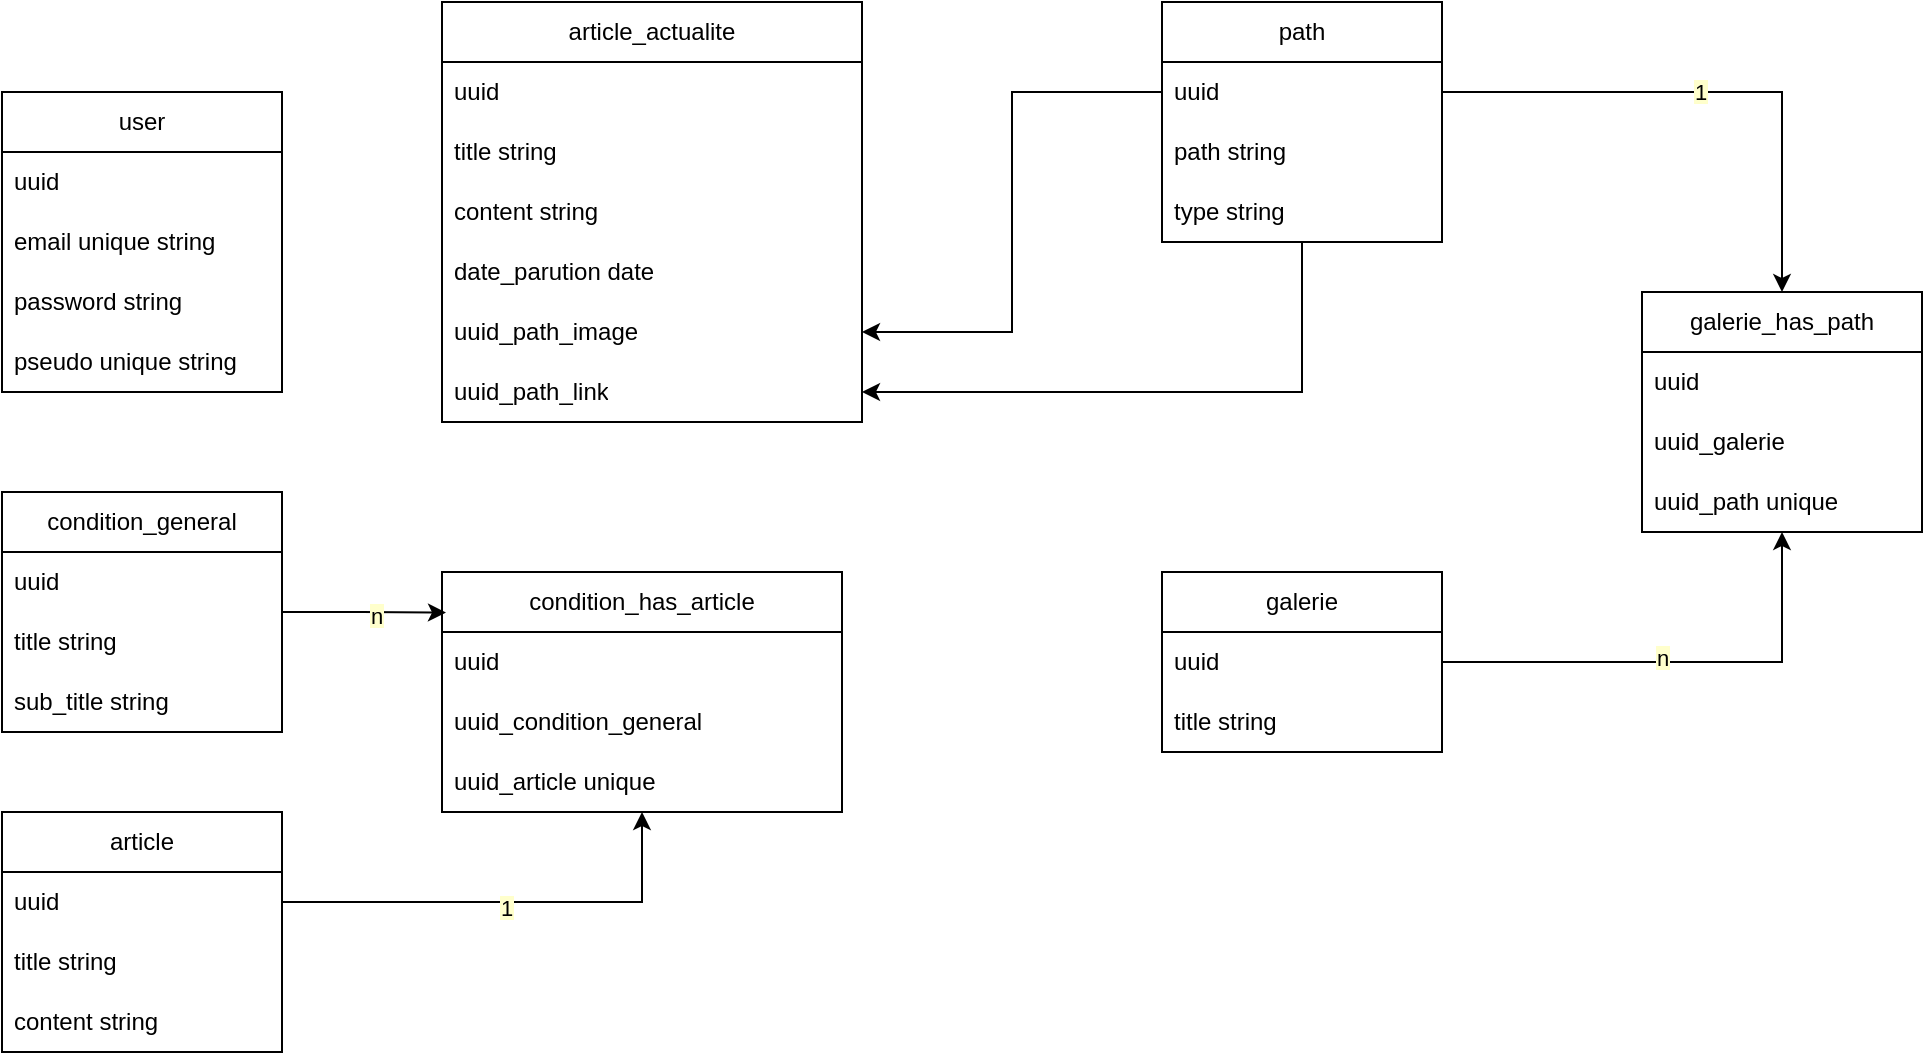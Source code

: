 <mxfile version="26.0.6">
  <diagram name="Page-1" id="KYouXPH9uIFMr2FefxCm">
    <mxGraphModel dx="1434" dy="720" grid="1" gridSize="10" guides="1" tooltips="1" connect="1" arrows="1" fold="1" page="1" pageScale="1" pageWidth="827" pageHeight="1169" math="0" shadow="0">
      <root>
        <mxCell id="0" />
        <mxCell id="1" parent="0" />
        <mxCell id="Oznc7GVB43sZqRwMuJDg-1" value="user" style="swimlane;fontStyle=0;childLayout=stackLayout;horizontal=1;startSize=30;horizontalStack=0;resizeParent=1;resizeParentMax=0;resizeLast=0;collapsible=1;marginBottom=0;whiteSpace=wrap;html=1;" vertex="1" parent="1">
          <mxGeometry x="60" y="80" width="140" height="150" as="geometry" />
        </mxCell>
        <mxCell id="Oznc7GVB43sZqRwMuJDg-2" value="uuid" style="text;strokeColor=none;fillColor=none;align=left;verticalAlign=middle;spacingLeft=4;spacingRight=4;overflow=hidden;points=[[0,0.5],[1,0.5]];portConstraint=eastwest;rotatable=0;whiteSpace=wrap;html=1;" vertex="1" parent="Oznc7GVB43sZqRwMuJDg-1">
          <mxGeometry y="30" width="140" height="30" as="geometry" />
        </mxCell>
        <mxCell id="Oznc7GVB43sZqRwMuJDg-3" value="email unique string" style="text;strokeColor=none;fillColor=none;align=left;verticalAlign=middle;spacingLeft=4;spacingRight=4;overflow=hidden;points=[[0,0.5],[1,0.5]];portConstraint=eastwest;rotatable=0;whiteSpace=wrap;html=1;" vertex="1" parent="Oznc7GVB43sZqRwMuJDg-1">
          <mxGeometry y="60" width="140" height="30" as="geometry" />
        </mxCell>
        <mxCell id="Oznc7GVB43sZqRwMuJDg-4" value="password string" style="text;strokeColor=none;fillColor=none;align=left;verticalAlign=middle;spacingLeft=4;spacingRight=4;overflow=hidden;points=[[0,0.5],[1,0.5]];portConstraint=eastwest;rotatable=0;whiteSpace=wrap;html=1;" vertex="1" parent="Oznc7GVB43sZqRwMuJDg-1">
          <mxGeometry y="90" width="140" height="30" as="geometry" />
        </mxCell>
        <mxCell id="Oznc7GVB43sZqRwMuJDg-5" value="pseudo unique string" style="text;strokeColor=none;fillColor=none;align=left;verticalAlign=middle;spacingLeft=4;spacingRight=4;overflow=hidden;points=[[0,0.5],[1,0.5]];portConstraint=eastwest;rotatable=0;whiteSpace=wrap;html=1;" vertex="1" parent="Oznc7GVB43sZqRwMuJDg-1">
          <mxGeometry y="120" width="140" height="30" as="geometry" />
        </mxCell>
        <mxCell id="Oznc7GVB43sZqRwMuJDg-6" value="condition_general" style="swimlane;fontStyle=0;childLayout=stackLayout;horizontal=1;startSize=30;horizontalStack=0;resizeParent=1;resizeParentMax=0;resizeLast=0;collapsible=1;marginBottom=0;whiteSpace=wrap;html=1;" vertex="1" parent="1">
          <mxGeometry x="60" y="280" width="140" height="120" as="geometry" />
        </mxCell>
        <mxCell id="Oznc7GVB43sZqRwMuJDg-7" value="uuid" style="text;strokeColor=none;fillColor=none;align=left;verticalAlign=middle;spacingLeft=4;spacingRight=4;overflow=hidden;points=[[0,0.5],[1,0.5]];portConstraint=eastwest;rotatable=0;whiteSpace=wrap;html=1;" vertex="1" parent="Oznc7GVB43sZqRwMuJDg-6">
          <mxGeometry y="30" width="140" height="30" as="geometry" />
        </mxCell>
        <mxCell id="Oznc7GVB43sZqRwMuJDg-8" value="title string" style="text;strokeColor=none;fillColor=none;align=left;verticalAlign=middle;spacingLeft=4;spacingRight=4;overflow=hidden;points=[[0,0.5],[1,0.5]];portConstraint=eastwest;rotatable=0;whiteSpace=wrap;html=1;" vertex="1" parent="Oznc7GVB43sZqRwMuJDg-6">
          <mxGeometry y="60" width="140" height="30" as="geometry" />
        </mxCell>
        <mxCell id="Oznc7GVB43sZqRwMuJDg-9" value="sub_title string" style="text;strokeColor=none;fillColor=none;align=left;verticalAlign=middle;spacingLeft=4;spacingRight=4;overflow=hidden;points=[[0,0.5],[1,0.5]];portConstraint=eastwest;rotatable=0;whiteSpace=wrap;html=1;" vertex="1" parent="Oznc7GVB43sZqRwMuJDg-6">
          <mxGeometry y="90" width="140" height="30" as="geometry" />
        </mxCell>
        <mxCell id="Oznc7GVB43sZqRwMuJDg-44" style="edgeStyle=orthogonalEdgeStyle;rounded=0;orthogonalLoop=1;jettySize=auto;html=1;" edge="1" parent="1" source="Oznc7GVB43sZqRwMuJDg-10" target="Oznc7GVB43sZqRwMuJDg-34">
          <mxGeometry relative="1" as="geometry" />
        </mxCell>
        <mxCell id="Oznc7GVB43sZqRwMuJDg-10" value="path" style="swimlane;fontStyle=0;childLayout=stackLayout;horizontal=1;startSize=30;horizontalStack=0;resizeParent=1;resizeParentMax=0;resizeLast=0;collapsible=1;marginBottom=0;whiteSpace=wrap;html=1;" vertex="1" parent="1">
          <mxGeometry x="640" y="35" width="140" height="120" as="geometry" />
        </mxCell>
        <mxCell id="Oznc7GVB43sZqRwMuJDg-11" value="uuid" style="text;strokeColor=none;fillColor=none;align=left;verticalAlign=middle;spacingLeft=4;spacingRight=4;overflow=hidden;points=[[0,0.5],[1,0.5]];portConstraint=eastwest;rotatable=0;whiteSpace=wrap;html=1;" vertex="1" parent="Oznc7GVB43sZqRwMuJDg-10">
          <mxGeometry y="30" width="140" height="30" as="geometry" />
        </mxCell>
        <mxCell id="Oznc7GVB43sZqRwMuJDg-12" value="path string" style="text;strokeColor=none;fillColor=none;align=left;verticalAlign=middle;spacingLeft=4;spacingRight=4;overflow=hidden;points=[[0,0.5],[1,0.5]];portConstraint=eastwest;rotatable=0;whiteSpace=wrap;html=1;" vertex="1" parent="Oznc7GVB43sZqRwMuJDg-10">
          <mxGeometry y="60" width="140" height="30" as="geometry" />
        </mxCell>
        <mxCell id="Oznc7GVB43sZqRwMuJDg-13" value="type string" style="text;strokeColor=none;fillColor=none;align=left;verticalAlign=middle;spacingLeft=4;spacingRight=4;overflow=hidden;points=[[0,0.5],[1,0.5]];portConstraint=eastwest;rotatable=0;whiteSpace=wrap;html=1;" vertex="1" parent="Oznc7GVB43sZqRwMuJDg-10">
          <mxGeometry y="90" width="140" height="30" as="geometry" />
        </mxCell>
        <mxCell id="Oznc7GVB43sZqRwMuJDg-14" value="article_actualite" style="swimlane;fontStyle=0;childLayout=stackLayout;horizontal=1;startSize=30;horizontalStack=0;resizeParent=1;resizeParentMax=0;resizeLast=0;collapsible=1;marginBottom=0;whiteSpace=wrap;html=1;" vertex="1" parent="1">
          <mxGeometry x="280" y="35" width="210" height="210" as="geometry" />
        </mxCell>
        <mxCell id="Oznc7GVB43sZqRwMuJDg-15" value="uuid" style="text;strokeColor=none;fillColor=none;align=left;verticalAlign=middle;spacingLeft=4;spacingRight=4;overflow=hidden;points=[[0,0.5],[1,0.5]];portConstraint=eastwest;rotatable=0;whiteSpace=wrap;html=1;" vertex="1" parent="Oznc7GVB43sZqRwMuJDg-14">
          <mxGeometry y="30" width="210" height="30" as="geometry" />
        </mxCell>
        <mxCell id="Oznc7GVB43sZqRwMuJDg-41" value="title string" style="text;strokeColor=none;fillColor=none;align=left;verticalAlign=middle;spacingLeft=4;spacingRight=4;overflow=hidden;points=[[0,0.5],[1,0.5]];portConstraint=eastwest;rotatable=0;whiteSpace=wrap;html=1;" vertex="1" parent="Oznc7GVB43sZqRwMuJDg-14">
          <mxGeometry y="60" width="210" height="30" as="geometry" />
        </mxCell>
        <mxCell id="Oznc7GVB43sZqRwMuJDg-42" value="content string" style="text;strokeColor=none;fillColor=none;align=left;verticalAlign=middle;spacingLeft=4;spacingRight=4;overflow=hidden;points=[[0,0.5],[1,0.5]];portConstraint=eastwest;rotatable=0;whiteSpace=wrap;html=1;" vertex="1" parent="Oznc7GVB43sZqRwMuJDg-14">
          <mxGeometry y="90" width="210" height="30" as="geometry" />
        </mxCell>
        <mxCell id="Oznc7GVB43sZqRwMuJDg-16" value="date_parution date" style="text;strokeColor=none;fillColor=none;align=left;verticalAlign=middle;spacingLeft=4;spacingRight=4;overflow=hidden;points=[[0,0.5],[1,0.5]];portConstraint=eastwest;rotatable=0;whiteSpace=wrap;html=1;" vertex="1" parent="Oznc7GVB43sZqRwMuJDg-14">
          <mxGeometry y="120" width="210" height="30" as="geometry" />
        </mxCell>
        <mxCell id="Oznc7GVB43sZqRwMuJDg-17" value="uuid_path_image" style="text;strokeColor=none;fillColor=none;align=left;verticalAlign=middle;spacingLeft=4;spacingRight=4;overflow=hidden;points=[[0,0.5],[1,0.5]];portConstraint=eastwest;rotatable=0;whiteSpace=wrap;html=1;" vertex="1" parent="Oznc7GVB43sZqRwMuJDg-14">
          <mxGeometry y="150" width="210" height="30" as="geometry" />
        </mxCell>
        <mxCell id="Oznc7GVB43sZqRwMuJDg-34" value="uuid_path_link" style="text;strokeColor=none;fillColor=none;align=left;verticalAlign=middle;spacingLeft=4;spacingRight=4;overflow=hidden;points=[[0,0.5],[1,0.5]];portConstraint=eastwest;rotatable=0;whiteSpace=wrap;html=1;" vertex="1" parent="Oznc7GVB43sZqRwMuJDg-14">
          <mxGeometry y="180" width="210" height="30" as="geometry" />
        </mxCell>
        <mxCell id="Oznc7GVB43sZqRwMuJDg-18" value="article" style="swimlane;fontStyle=0;childLayout=stackLayout;horizontal=1;startSize=30;horizontalStack=0;resizeParent=1;resizeParentMax=0;resizeLast=0;collapsible=1;marginBottom=0;whiteSpace=wrap;html=1;" vertex="1" parent="1">
          <mxGeometry x="60" y="440" width="140" height="120" as="geometry" />
        </mxCell>
        <mxCell id="Oznc7GVB43sZqRwMuJDg-19" value="uuid" style="text;strokeColor=none;fillColor=none;align=left;verticalAlign=middle;spacingLeft=4;spacingRight=4;overflow=hidden;points=[[0,0.5],[1,0.5]];portConstraint=eastwest;rotatable=0;whiteSpace=wrap;html=1;" vertex="1" parent="Oznc7GVB43sZqRwMuJDg-18">
          <mxGeometry y="30" width="140" height="30" as="geometry" />
        </mxCell>
        <mxCell id="Oznc7GVB43sZqRwMuJDg-20" value="title string" style="text;strokeColor=none;fillColor=none;align=left;verticalAlign=middle;spacingLeft=4;spacingRight=4;overflow=hidden;points=[[0,0.5],[1,0.5]];portConstraint=eastwest;rotatable=0;whiteSpace=wrap;html=1;" vertex="1" parent="Oznc7GVB43sZqRwMuJDg-18">
          <mxGeometry y="60" width="140" height="30" as="geometry" />
        </mxCell>
        <mxCell id="Oznc7GVB43sZqRwMuJDg-21" value="content string" style="text;strokeColor=none;fillColor=none;align=left;verticalAlign=middle;spacingLeft=4;spacingRight=4;overflow=hidden;points=[[0,0.5],[1,0.5]];portConstraint=eastwest;rotatable=0;whiteSpace=wrap;html=1;" vertex="1" parent="Oznc7GVB43sZqRwMuJDg-18">
          <mxGeometry y="90" width="140" height="30" as="geometry" />
        </mxCell>
        <mxCell id="Oznc7GVB43sZqRwMuJDg-22" value="condition_has_article" style="swimlane;fontStyle=0;childLayout=stackLayout;horizontal=1;startSize=30;horizontalStack=0;resizeParent=1;resizeParentMax=0;resizeLast=0;collapsible=1;marginBottom=0;whiteSpace=wrap;html=1;" vertex="1" parent="1">
          <mxGeometry x="280" y="320" width="200" height="120" as="geometry" />
        </mxCell>
        <mxCell id="Oznc7GVB43sZqRwMuJDg-23" value="uuid" style="text;strokeColor=none;fillColor=none;align=left;verticalAlign=middle;spacingLeft=4;spacingRight=4;overflow=hidden;points=[[0,0.5],[1,0.5]];portConstraint=eastwest;rotatable=0;whiteSpace=wrap;html=1;" vertex="1" parent="Oznc7GVB43sZqRwMuJDg-22">
          <mxGeometry y="30" width="200" height="30" as="geometry" />
        </mxCell>
        <mxCell id="Oznc7GVB43sZqRwMuJDg-24" value="uuid_condition_general" style="text;strokeColor=none;fillColor=none;align=left;verticalAlign=middle;spacingLeft=4;spacingRight=4;overflow=hidden;points=[[0,0.5],[1,0.5]];portConstraint=eastwest;rotatable=0;whiteSpace=wrap;html=1;" vertex="1" parent="Oznc7GVB43sZqRwMuJDg-22">
          <mxGeometry y="60" width="200" height="30" as="geometry" />
        </mxCell>
        <mxCell id="Oznc7GVB43sZqRwMuJDg-25" value="uuid_article unique" style="text;strokeColor=none;fillColor=none;align=left;verticalAlign=middle;spacingLeft=4;spacingRight=4;overflow=hidden;points=[[0,0.5],[1,0.5]];portConstraint=eastwest;rotatable=0;whiteSpace=wrap;html=1;" vertex="1" parent="Oznc7GVB43sZqRwMuJDg-22">
          <mxGeometry y="90" width="200" height="30" as="geometry" />
        </mxCell>
        <mxCell id="Oznc7GVB43sZqRwMuJDg-26" style="edgeStyle=orthogonalEdgeStyle;rounded=0;orthogonalLoop=1;jettySize=auto;html=1;entryX=0.01;entryY=0.169;entryDx=0;entryDy=0;entryPerimeter=0;" edge="1" parent="1" source="Oznc7GVB43sZqRwMuJDg-6" target="Oznc7GVB43sZqRwMuJDg-22">
          <mxGeometry relative="1" as="geometry" />
        </mxCell>
        <mxCell id="Oznc7GVB43sZqRwMuJDg-27" value="&lt;span style=&quot;background-color: rgb(255, 255, 204);&quot;&gt;n&lt;/span&gt;" style="edgeLabel;html=1;align=center;verticalAlign=middle;resizable=0;points=[];" vertex="1" connectable="0" parent="Oznc7GVB43sZqRwMuJDg-26">
          <mxGeometry x="0.508" y="-1" relative="1" as="geometry">
            <mxPoint x="-15" as="offset" />
          </mxGeometry>
        </mxCell>
        <mxCell id="Oznc7GVB43sZqRwMuJDg-28" style="edgeStyle=orthogonalEdgeStyle;rounded=0;orthogonalLoop=1;jettySize=auto;html=1;" edge="1" parent="1" source="Oznc7GVB43sZqRwMuJDg-19" target="Oznc7GVB43sZqRwMuJDg-22">
          <mxGeometry relative="1" as="geometry" />
        </mxCell>
        <mxCell id="Oznc7GVB43sZqRwMuJDg-29" value="&lt;span style=&quot;background-color: rgb(255, 255, 204);&quot;&gt;1&lt;/span&gt;" style="edgeLabel;html=1;align=center;verticalAlign=middle;resizable=0;points=[];" vertex="1" connectable="0" parent="Oznc7GVB43sZqRwMuJDg-28">
          <mxGeometry x="-0.008" y="-3" relative="1" as="geometry">
            <mxPoint as="offset" />
          </mxGeometry>
        </mxCell>
        <mxCell id="Oznc7GVB43sZqRwMuJDg-43" style="edgeStyle=orthogonalEdgeStyle;rounded=0;orthogonalLoop=1;jettySize=auto;html=1;" edge="1" parent="1" source="Oznc7GVB43sZqRwMuJDg-11" target="Oznc7GVB43sZqRwMuJDg-17">
          <mxGeometry relative="1" as="geometry" />
        </mxCell>
        <mxCell id="Oznc7GVB43sZqRwMuJDg-46" value="galerie" style="swimlane;fontStyle=0;childLayout=stackLayout;horizontal=1;startSize=30;horizontalStack=0;resizeParent=1;resizeParentMax=0;resizeLast=0;collapsible=1;marginBottom=0;whiteSpace=wrap;html=1;" vertex="1" parent="1">
          <mxGeometry x="640" y="320" width="140" height="90" as="geometry" />
        </mxCell>
        <mxCell id="Oznc7GVB43sZqRwMuJDg-47" value="uuid" style="text;strokeColor=none;fillColor=none;align=left;verticalAlign=middle;spacingLeft=4;spacingRight=4;overflow=hidden;points=[[0,0.5],[1,0.5]];portConstraint=eastwest;rotatable=0;whiteSpace=wrap;html=1;" vertex="1" parent="Oznc7GVB43sZqRwMuJDg-46">
          <mxGeometry y="30" width="140" height="30" as="geometry" />
        </mxCell>
        <mxCell id="Oznc7GVB43sZqRwMuJDg-48" value="title string" style="text;strokeColor=none;fillColor=none;align=left;verticalAlign=middle;spacingLeft=4;spacingRight=4;overflow=hidden;points=[[0,0.5],[1,0.5]];portConstraint=eastwest;rotatable=0;whiteSpace=wrap;html=1;" vertex="1" parent="Oznc7GVB43sZqRwMuJDg-46">
          <mxGeometry y="60" width="140" height="30" as="geometry" />
        </mxCell>
        <mxCell id="Oznc7GVB43sZqRwMuJDg-50" value="galerie_has_path" style="swimlane;fontStyle=0;childLayout=stackLayout;horizontal=1;startSize=30;horizontalStack=0;resizeParent=1;resizeParentMax=0;resizeLast=0;collapsible=1;marginBottom=0;whiteSpace=wrap;html=1;" vertex="1" parent="1">
          <mxGeometry x="880" y="180" width="140" height="120" as="geometry" />
        </mxCell>
        <mxCell id="Oznc7GVB43sZqRwMuJDg-51" value="uuid" style="text;strokeColor=none;fillColor=none;align=left;verticalAlign=middle;spacingLeft=4;spacingRight=4;overflow=hidden;points=[[0,0.5],[1,0.5]];portConstraint=eastwest;rotatable=0;whiteSpace=wrap;html=1;" vertex="1" parent="Oznc7GVB43sZqRwMuJDg-50">
          <mxGeometry y="30" width="140" height="30" as="geometry" />
        </mxCell>
        <mxCell id="Oznc7GVB43sZqRwMuJDg-52" value="uuid_galerie" style="text;strokeColor=none;fillColor=none;align=left;verticalAlign=middle;spacingLeft=4;spacingRight=4;overflow=hidden;points=[[0,0.5],[1,0.5]];portConstraint=eastwest;rotatable=0;whiteSpace=wrap;html=1;" vertex="1" parent="Oznc7GVB43sZqRwMuJDg-50">
          <mxGeometry y="60" width="140" height="30" as="geometry" />
        </mxCell>
        <mxCell id="Oznc7GVB43sZqRwMuJDg-53" value="uuid_path unique" style="text;strokeColor=none;fillColor=none;align=left;verticalAlign=middle;spacingLeft=4;spacingRight=4;overflow=hidden;points=[[0,0.5],[1,0.5]];portConstraint=eastwest;rotatable=0;whiteSpace=wrap;html=1;" vertex="1" parent="Oznc7GVB43sZqRwMuJDg-50">
          <mxGeometry y="90" width="140" height="30" as="geometry" />
        </mxCell>
        <mxCell id="Oznc7GVB43sZqRwMuJDg-54" style="edgeStyle=orthogonalEdgeStyle;rounded=0;orthogonalLoop=1;jettySize=auto;html=1;" edge="1" parent="1" source="Oznc7GVB43sZqRwMuJDg-11" target="Oznc7GVB43sZqRwMuJDg-50">
          <mxGeometry relative="1" as="geometry" />
        </mxCell>
        <mxCell id="Oznc7GVB43sZqRwMuJDg-55" value="&lt;span style=&quot;background-color: rgb(255, 255, 204);&quot;&gt;1&lt;/span&gt;" style="edgeLabel;html=1;align=center;verticalAlign=middle;resizable=0;points=[];" vertex="1" connectable="0" parent="Oznc7GVB43sZqRwMuJDg-54">
          <mxGeometry x="-0.044" relative="1" as="geometry">
            <mxPoint as="offset" />
          </mxGeometry>
        </mxCell>
        <mxCell id="Oznc7GVB43sZqRwMuJDg-56" style="edgeStyle=orthogonalEdgeStyle;rounded=0;orthogonalLoop=1;jettySize=auto;html=1;" edge="1" parent="1" source="Oznc7GVB43sZqRwMuJDg-47" target="Oznc7GVB43sZqRwMuJDg-50">
          <mxGeometry relative="1" as="geometry" />
        </mxCell>
        <mxCell id="Oznc7GVB43sZqRwMuJDg-57" value="&lt;span style=&quot;background-color: rgb(255, 255, 204);&quot;&gt;n&lt;/span&gt;" style="edgeLabel;html=1;align=center;verticalAlign=middle;resizable=0;points=[];" vertex="1" connectable="0" parent="Oznc7GVB43sZqRwMuJDg-56">
          <mxGeometry x="-0.064" y="2" relative="1" as="geometry">
            <mxPoint as="offset" />
          </mxGeometry>
        </mxCell>
      </root>
    </mxGraphModel>
  </diagram>
</mxfile>
